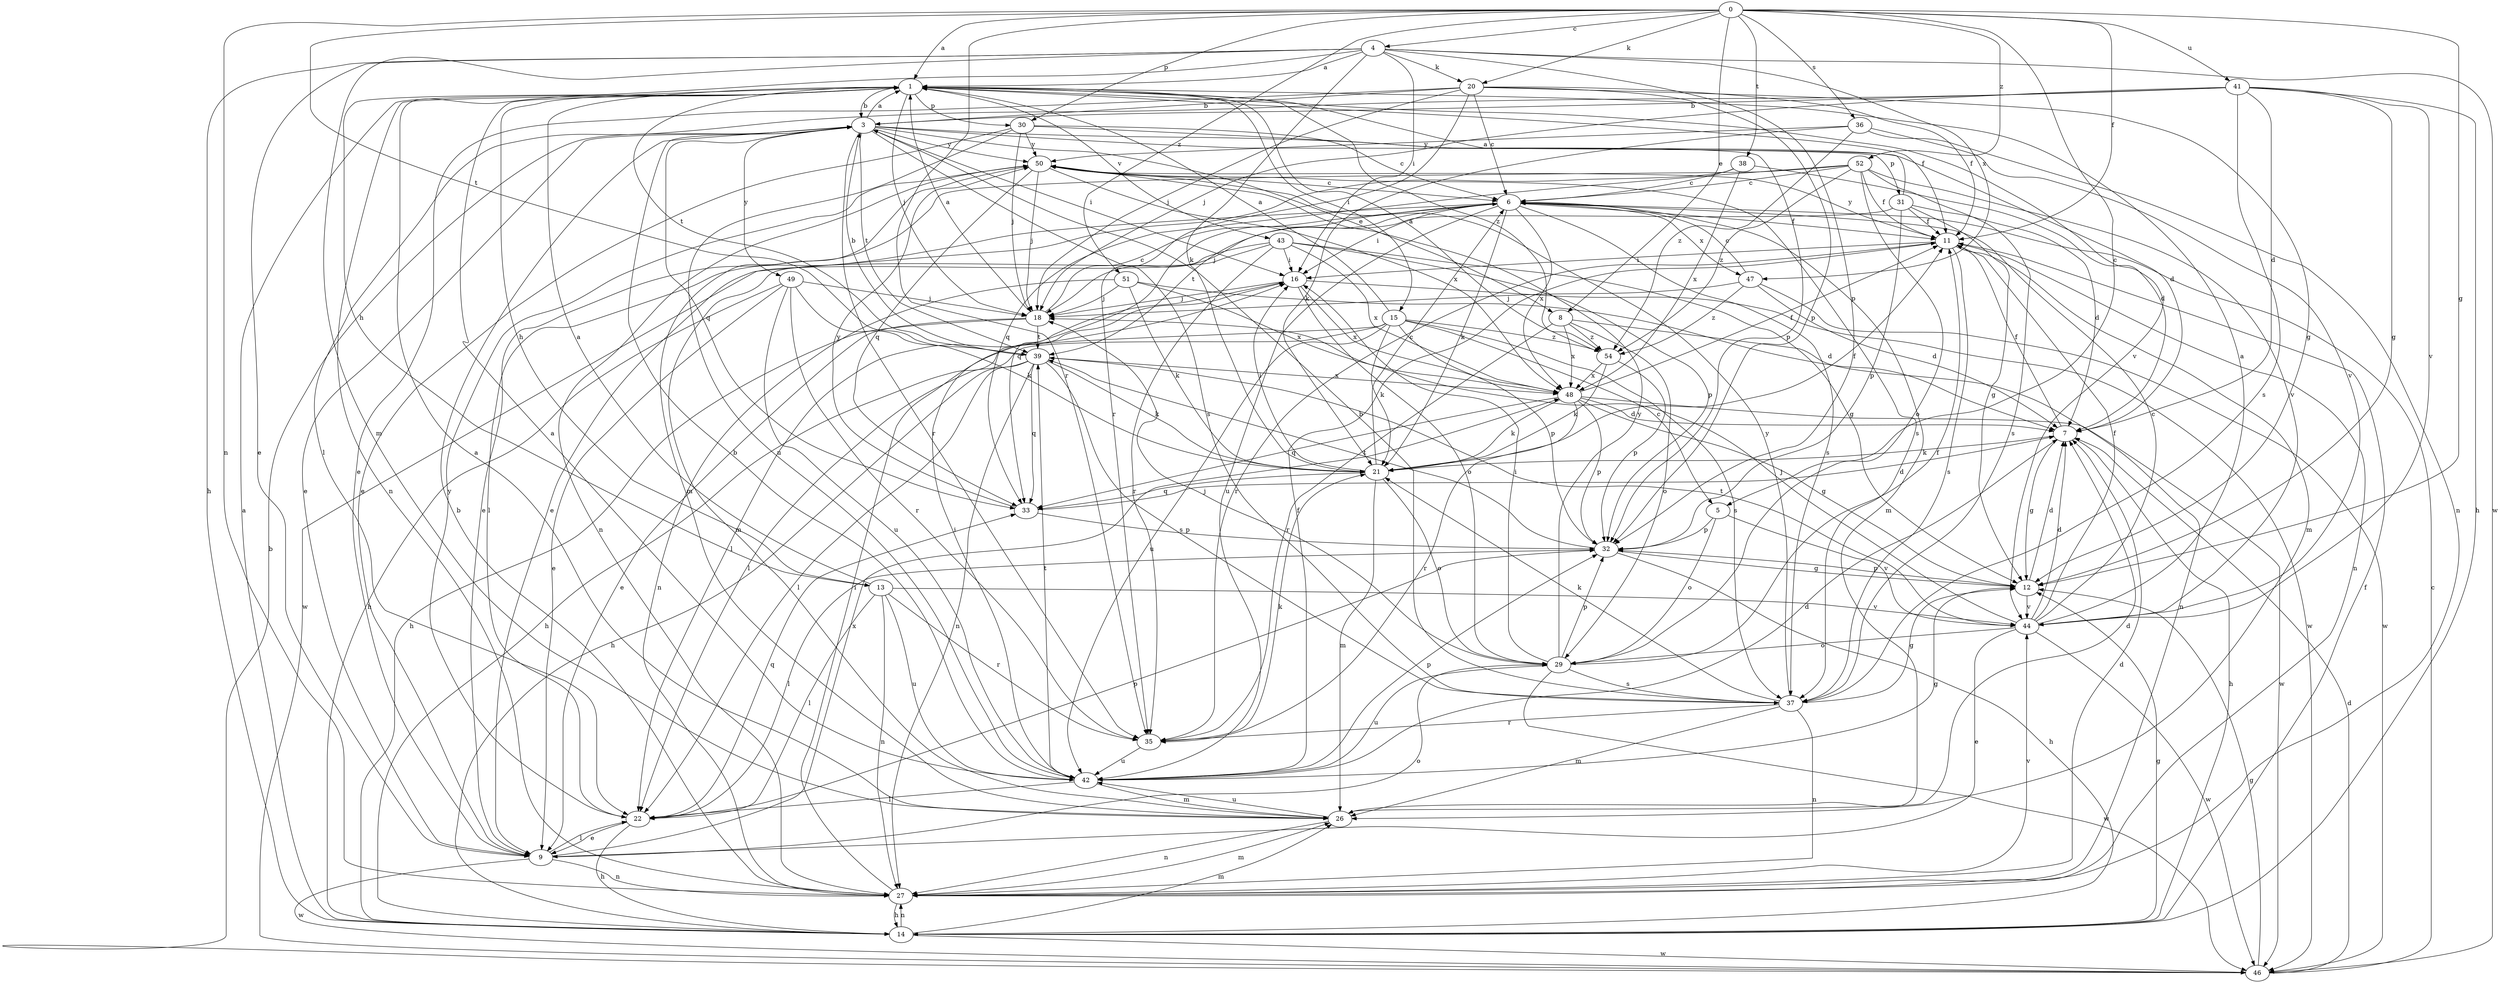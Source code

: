 strict digraph  {
0;
1;
3;
4;
5;
6;
7;
8;
9;
11;
12;
13;
14;
15;
16;
18;
20;
21;
22;
26;
27;
29;
30;
31;
32;
33;
35;
36;
37;
38;
39;
41;
42;
43;
44;
46;
47;
48;
49;
50;
51;
52;
54;
0 -> 1  [label=a];
0 -> 4  [label=c];
0 -> 5  [label=c];
0 -> 8  [label=e];
0 -> 11  [label=f];
0 -> 12  [label=g];
0 -> 20  [label=k];
0 -> 27  [label=n];
0 -> 30  [label=p];
0 -> 35  [label=r];
0 -> 36  [label=s];
0 -> 38  [label=t];
0 -> 39  [label=t];
0 -> 41  [label=u];
0 -> 51  [label=z];
0 -> 52  [label=z];
1 -> 3  [label=b];
1 -> 11  [label=f];
1 -> 13  [label=h];
1 -> 15  [label=i];
1 -> 18  [label=j];
1 -> 27  [label=n];
1 -> 30  [label=p];
1 -> 39  [label=t];
1 -> 43  [label=v];
1 -> 44  [label=v];
1 -> 54  [label=z];
3 -> 1  [label=a];
3 -> 7  [label=d];
3 -> 8  [label=e];
3 -> 9  [label=e];
3 -> 16  [label=i];
3 -> 31  [label=p];
3 -> 33  [label=q];
3 -> 35  [label=r];
3 -> 37  [label=s];
3 -> 39  [label=t];
3 -> 49  [label=y];
3 -> 50  [label=y];
4 -> 1  [label=a];
4 -> 9  [label=e];
4 -> 13  [label=h];
4 -> 14  [label=h];
4 -> 16  [label=i];
4 -> 20  [label=k];
4 -> 21  [label=k];
4 -> 26  [label=m];
4 -> 32  [label=p];
4 -> 46  [label=w];
4 -> 47  [label=x];
5 -> 29  [label=o];
5 -> 32  [label=p];
5 -> 44  [label=v];
6 -> 11  [label=f];
6 -> 16  [label=i];
6 -> 21  [label=k];
6 -> 22  [label=l];
6 -> 26  [label=m];
6 -> 33  [label=q];
6 -> 37  [label=s];
6 -> 39  [label=t];
6 -> 42  [label=u];
6 -> 47  [label=x];
6 -> 48  [label=x];
7 -> 11  [label=f];
7 -> 12  [label=g];
7 -> 14  [label=h];
7 -> 21  [label=k];
8 -> 27  [label=n];
8 -> 29  [label=o];
8 -> 35  [label=r];
8 -> 48  [label=x];
8 -> 54  [label=z];
9 -> 22  [label=l];
9 -> 27  [label=n];
9 -> 29  [label=o];
9 -> 46  [label=w];
9 -> 48  [label=x];
11 -> 16  [label=i];
11 -> 26  [label=m];
11 -> 27  [label=n];
11 -> 35  [label=r];
11 -> 37  [label=s];
11 -> 50  [label=y];
12 -> 7  [label=d];
12 -> 32  [label=p];
12 -> 44  [label=v];
13 -> 1  [label=a];
13 -> 22  [label=l];
13 -> 27  [label=n];
13 -> 35  [label=r];
13 -> 42  [label=u];
13 -> 44  [label=v];
14 -> 1  [label=a];
14 -> 11  [label=f];
14 -> 12  [label=g];
14 -> 26  [label=m];
14 -> 27  [label=n];
14 -> 46  [label=w];
15 -> 1  [label=a];
15 -> 5  [label=c];
15 -> 14  [label=h];
15 -> 21  [label=k];
15 -> 22  [label=l];
15 -> 32  [label=p];
15 -> 37  [label=s];
15 -> 42  [label=u];
15 -> 54  [label=z];
16 -> 18  [label=j];
16 -> 22  [label=l];
16 -> 29  [label=o];
16 -> 46  [label=w];
16 -> 48  [label=x];
18 -> 1  [label=a];
18 -> 6  [label=c];
18 -> 9  [label=e];
18 -> 14  [label=h];
18 -> 39  [label=t];
20 -> 3  [label=b];
20 -> 6  [label=c];
20 -> 9  [label=e];
20 -> 11  [label=f];
20 -> 12  [label=g];
20 -> 18  [label=j];
20 -> 32  [label=p];
20 -> 35  [label=r];
21 -> 6  [label=c];
21 -> 11  [label=f];
21 -> 16  [label=i];
21 -> 26  [label=m];
21 -> 29  [label=o];
21 -> 33  [label=q];
22 -> 9  [label=e];
22 -> 14  [label=h];
22 -> 32  [label=p];
22 -> 33  [label=q];
22 -> 50  [label=y];
26 -> 1  [label=a];
26 -> 7  [label=d];
26 -> 27  [label=n];
26 -> 42  [label=u];
27 -> 3  [label=b];
27 -> 7  [label=d];
27 -> 14  [label=h];
27 -> 16  [label=i];
27 -> 26  [label=m];
27 -> 44  [label=v];
29 -> 11  [label=f];
29 -> 16  [label=i];
29 -> 18  [label=j];
29 -> 32  [label=p];
29 -> 37  [label=s];
29 -> 42  [label=u];
29 -> 46  [label=w];
29 -> 50  [label=y];
30 -> 6  [label=c];
30 -> 9  [label=e];
30 -> 18  [label=j];
30 -> 32  [label=p];
30 -> 42  [label=u];
30 -> 50  [label=y];
31 -> 1  [label=a];
31 -> 7  [label=d];
31 -> 11  [label=f];
31 -> 12  [label=g];
31 -> 18  [label=j];
31 -> 32  [label=p];
32 -> 12  [label=g];
32 -> 14  [label=h];
32 -> 22  [label=l];
32 -> 39  [label=t];
33 -> 7  [label=d];
33 -> 32  [label=p];
33 -> 50  [label=y];
35 -> 21  [label=k];
35 -> 42  [label=u];
36 -> 21  [label=k];
36 -> 27  [label=n];
36 -> 44  [label=v];
36 -> 50  [label=y];
36 -> 54  [label=z];
37 -> 3  [label=b];
37 -> 12  [label=g];
37 -> 21  [label=k];
37 -> 26  [label=m];
37 -> 27  [label=n];
37 -> 35  [label=r];
37 -> 50  [label=y];
38 -> 6  [label=c];
38 -> 7  [label=d];
38 -> 9  [label=e];
38 -> 48  [label=x];
39 -> 3  [label=b];
39 -> 14  [label=h];
39 -> 21  [label=k];
39 -> 22  [label=l];
39 -> 27  [label=n];
39 -> 33  [label=q];
39 -> 37  [label=s];
39 -> 48  [label=x];
41 -> 3  [label=b];
41 -> 7  [label=d];
41 -> 12  [label=g];
41 -> 14  [label=h];
41 -> 18  [label=j];
41 -> 22  [label=l];
41 -> 37  [label=s];
41 -> 44  [label=v];
42 -> 1  [label=a];
42 -> 3  [label=b];
42 -> 7  [label=d];
42 -> 11  [label=f];
42 -> 12  [label=g];
42 -> 16  [label=i];
42 -> 22  [label=l];
42 -> 26  [label=m];
42 -> 32  [label=p];
42 -> 39  [label=t];
43 -> 12  [label=g];
43 -> 16  [label=i];
43 -> 26  [label=m];
43 -> 32  [label=p];
43 -> 35  [label=r];
43 -> 46  [label=w];
43 -> 48  [label=x];
44 -> 1  [label=a];
44 -> 6  [label=c];
44 -> 7  [label=d];
44 -> 9  [label=e];
44 -> 11  [label=f];
44 -> 18  [label=j];
44 -> 29  [label=o];
44 -> 39  [label=t];
44 -> 46  [label=w];
46 -> 3  [label=b];
46 -> 6  [label=c];
46 -> 7  [label=d];
46 -> 12  [label=g];
47 -> 6  [label=c];
47 -> 7  [label=d];
47 -> 18  [label=j];
47 -> 46  [label=w];
47 -> 54  [label=z];
48 -> 7  [label=d];
48 -> 11  [label=f];
48 -> 12  [label=g];
48 -> 21  [label=k];
48 -> 32  [label=p];
48 -> 33  [label=q];
48 -> 35  [label=r];
48 -> 46  [label=w];
49 -> 9  [label=e];
49 -> 14  [label=h];
49 -> 18  [label=j];
49 -> 21  [label=k];
49 -> 35  [label=r];
49 -> 42  [label=u];
50 -> 6  [label=c];
50 -> 18  [label=j];
50 -> 26  [label=m];
50 -> 27  [label=n];
50 -> 33  [label=q];
50 -> 37  [label=s];
50 -> 48  [label=x];
51 -> 7  [label=d];
51 -> 18  [label=j];
51 -> 21  [label=k];
51 -> 27  [label=n];
51 -> 48  [label=x];
52 -> 6  [label=c];
52 -> 9  [label=e];
52 -> 11  [label=f];
52 -> 29  [label=o];
52 -> 33  [label=q];
52 -> 37  [label=s];
52 -> 44  [label=v];
52 -> 54  [label=z];
54 -> 1  [label=a];
54 -> 21  [label=k];
54 -> 32  [label=p];
54 -> 48  [label=x];
}
